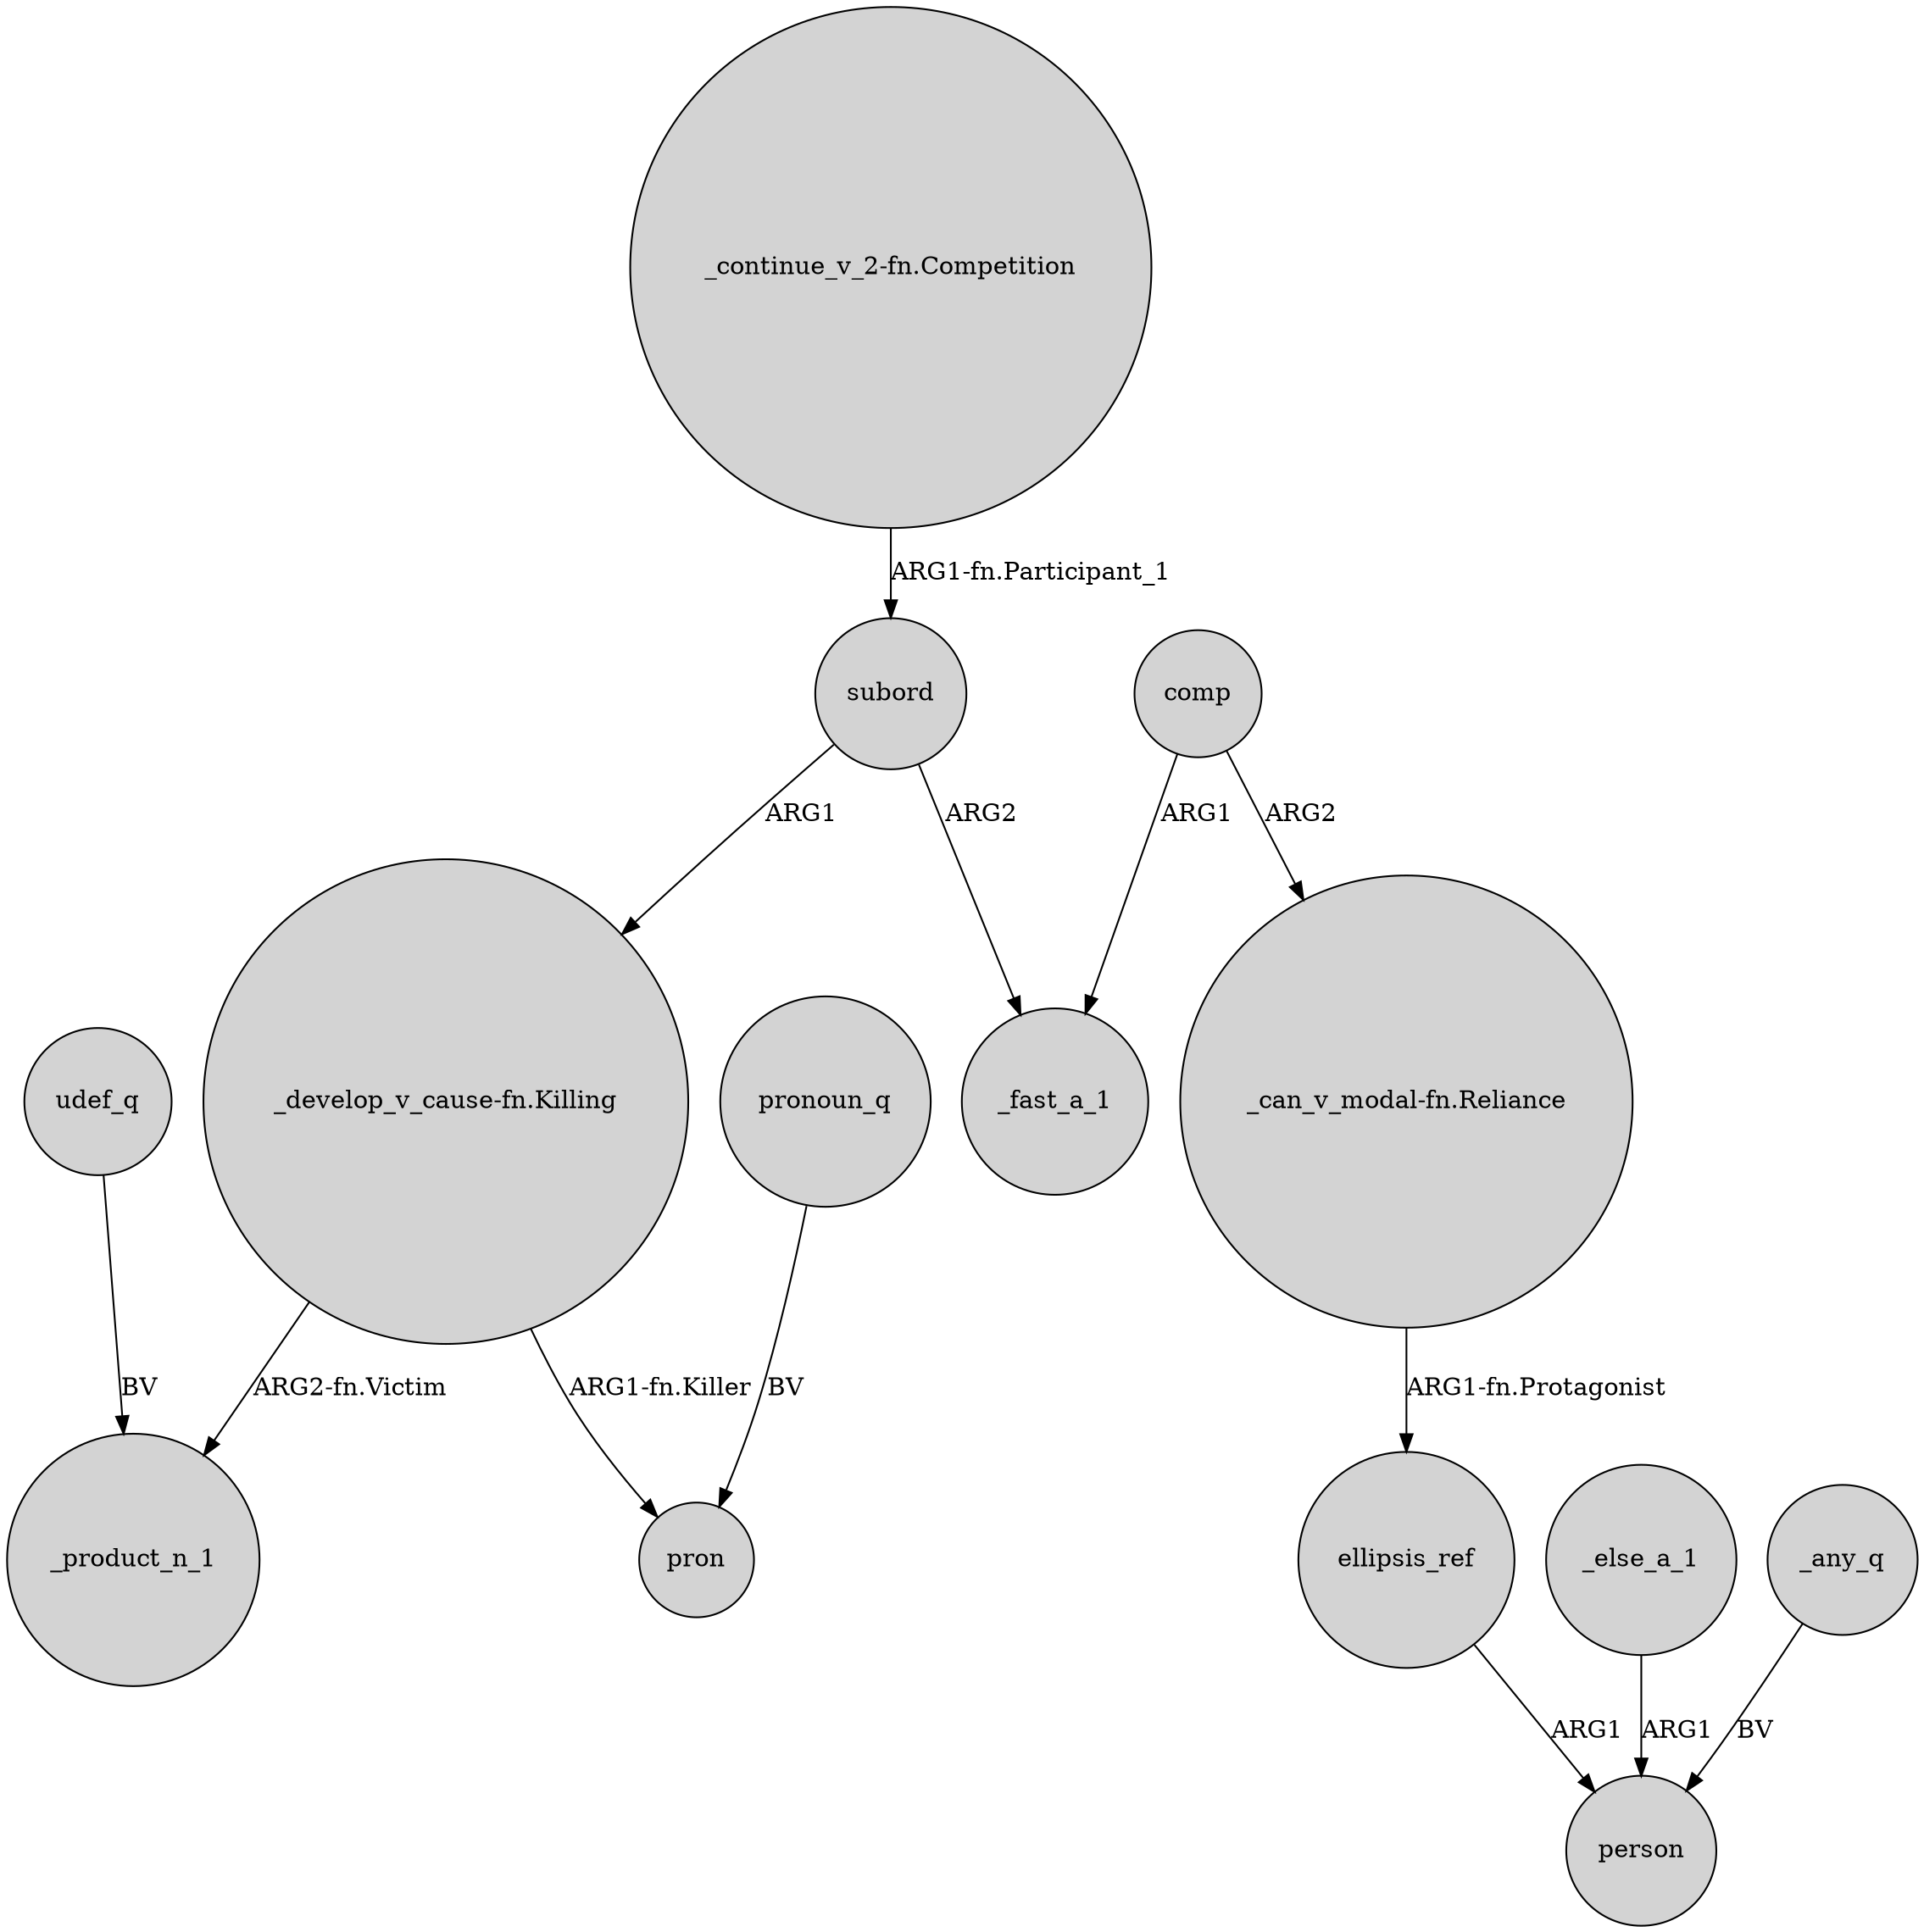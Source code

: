 digraph {
	node [shape=circle style=filled]
	udef_q -> _product_n_1 [label=BV]
	"_develop_v_cause-fn.Killing" -> _product_n_1 [label="ARG2-fn.Victim"]
	subord -> "_develop_v_cause-fn.Killing" [label=ARG1]
	comp -> "_can_v_modal-fn.Reliance" [label=ARG2]
	ellipsis_ref -> person [label=ARG1]
	comp -> _fast_a_1 [label=ARG1]
	subord -> _fast_a_1 [label=ARG2]
	"_continue_v_2-fn.Competition" -> subord [label="ARG1-fn.Participant_1"]
	pronoun_q -> pron [label=BV]
	_else_a_1 -> person [label=ARG1]
	"_can_v_modal-fn.Reliance" -> ellipsis_ref [label="ARG1-fn.Protagonist"]
	_any_q -> person [label=BV]
	"_develop_v_cause-fn.Killing" -> pron [label="ARG1-fn.Killer"]
}
